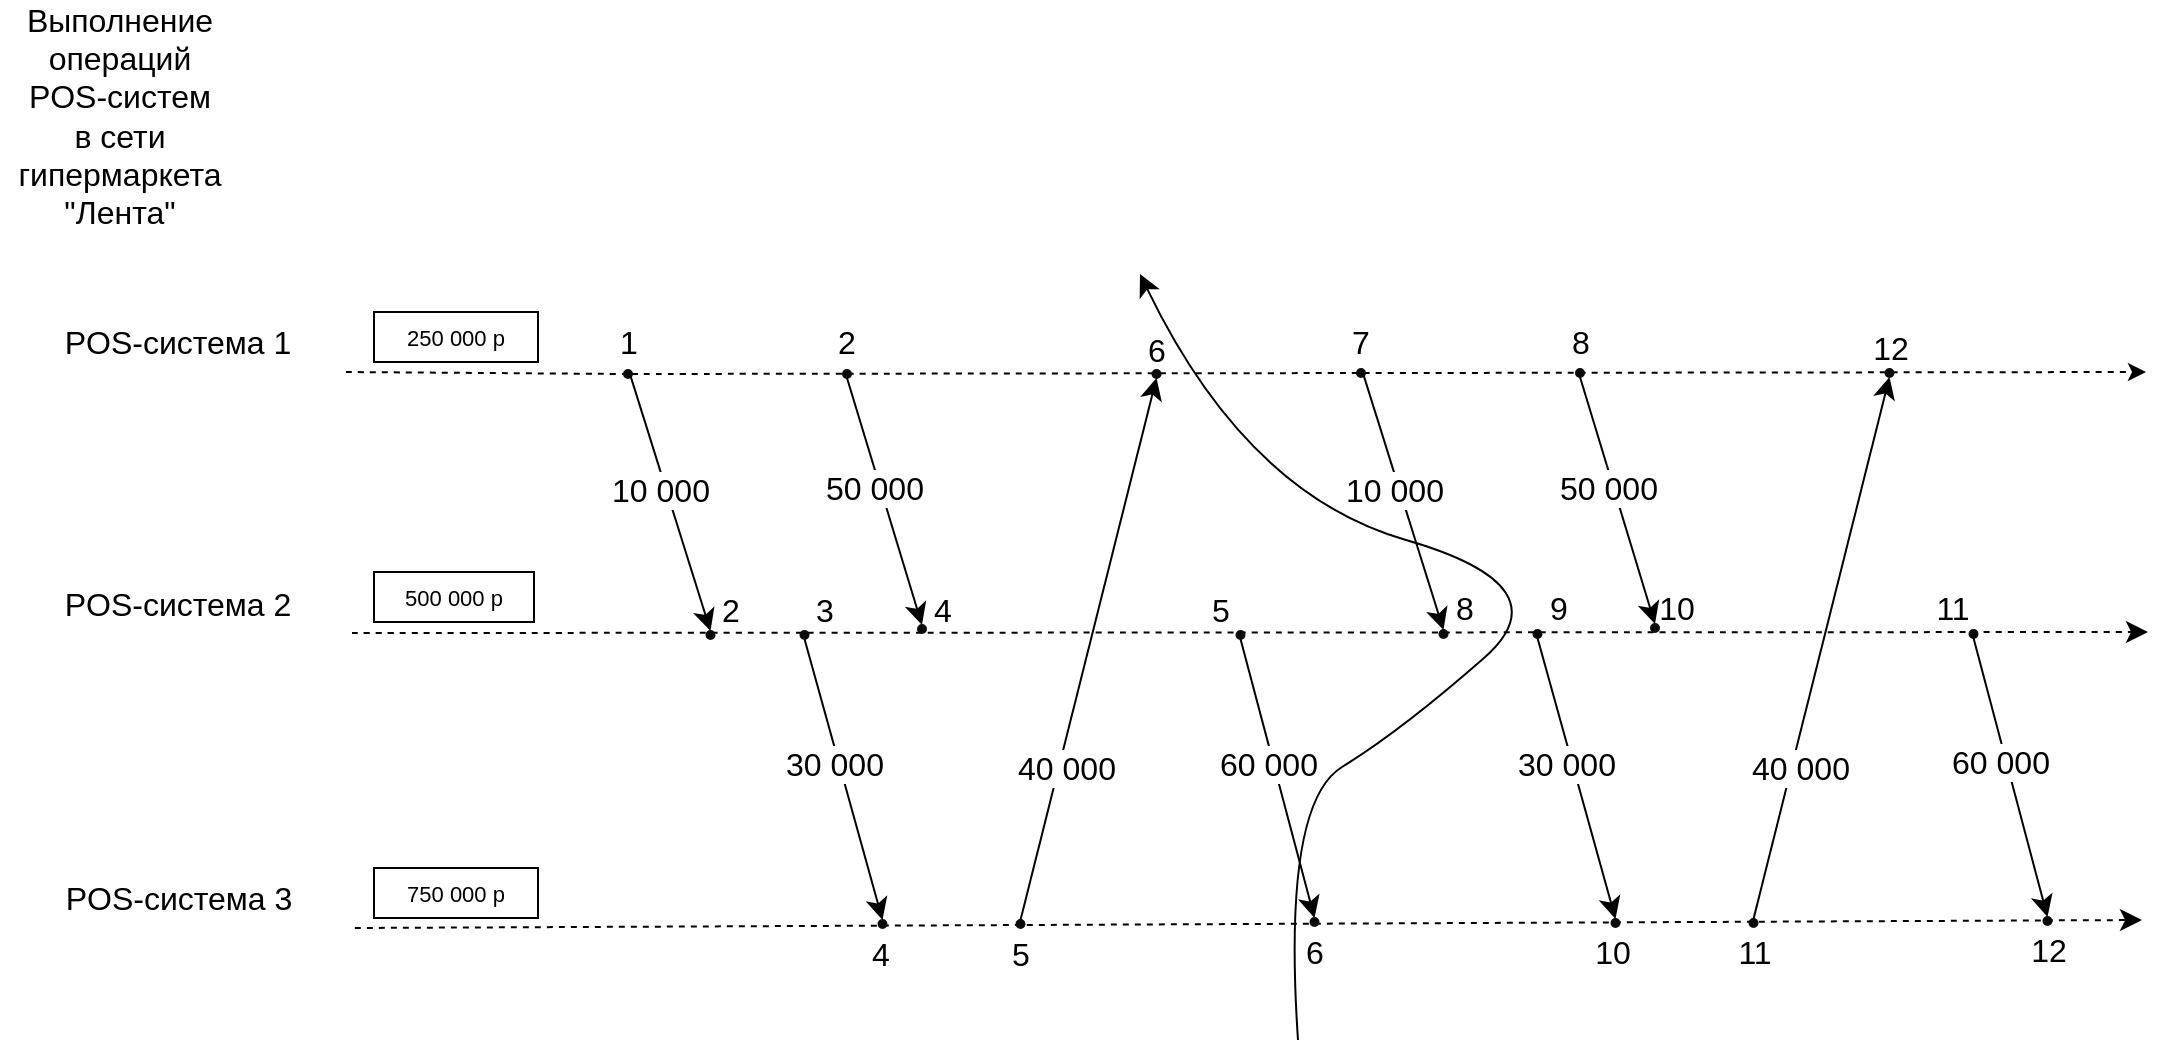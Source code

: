 <mxfile version="22.1.0" type="github">
  <diagram name="Страница — 1" id="NMWHRkzdmEGa4B4FHmXb">
    <mxGraphModel dx="1756" dy="1235" grid="0" gridSize="10" guides="1" tooltips="1" connect="1" arrows="1" fold="1" page="0" pageScale="1" pageWidth="827" pageHeight="1169" math="0" shadow="0">
      <root>
        <mxCell id="0" />
        <mxCell id="1" parent="0" />
        <mxCell id="l00xoZI11uzpc79A4xIt-2" value="POS-система 1" style="text;html=1;strokeColor=none;fillColor=none;align=center;verticalAlign=middle;whiteSpace=wrap;rounded=0;fontSize=16;" vertex="1" parent="1">
          <mxGeometry x="-236" y="22" width="168" height="30" as="geometry" />
        </mxCell>
        <mxCell id="l00xoZI11uzpc79A4xIt-3" value="POS-система 2" style="text;html=1;strokeColor=none;fillColor=none;align=center;verticalAlign=middle;whiteSpace=wrap;rounded=0;fontSize=16;" vertex="1" parent="1">
          <mxGeometry x="-239" y="152.5" width="174" height="30" as="geometry" />
        </mxCell>
        <mxCell id="l00xoZI11uzpc79A4xIt-4" value="POS-система 3" style="text;html=1;strokeColor=none;fillColor=none;align=center;verticalAlign=middle;whiteSpace=wrap;rounded=0;fontSize=16;" vertex="1" parent="1">
          <mxGeometry x="-240.44" y="300" width="176.87" height="30" as="geometry" />
        </mxCell>
        <mxCell id="l00xoZI11uzpc79A4xIt-6" value="" style="endArrow=classic;dashed=1;html=1;rounded=0;fontSize=12;curved=1;exitX=1;exitY=0.5;exitDx=0;exitDy=0;endFill=1;" edge="1" parent="1" source="l00xoZI11uzpc79A4xIt-17">
          <mxGeometry width="50" height="50" relative="1" as="geometry">
            <mxPoint x="-94" y="225" as="sourcePoint" />
            <mxPoint x="832" y="52" as="targetPoint" />
          </mxGeometry>
        </mxCell>
        <mxCell id="l00xoZI11uzpc79A4xIt-8" value="" style="endArrow=classic;dashed=1;html=1;rounded=0;fontSize=12;startSize=8;endSize=8;curved=1;exitX=1;exitY=1;exitDx=0;exitDy=0;endFill=1;" edge="1" parent="1" source="l00xoZI11uzpc79A4xIt-3">
          <mxGeometry width="50" height="50" relative="1" as="geometry">
            <mxPoint x="-38" y="182" as="sourcePoint" />
            <mxPoint x="833" y="182" as="targetPoint" />
          </mxGeometry>
        </mxCell>
        <mxCell id="l00xoZI11uzpc79A4xIt-10" value="" style="endArrow=classic;dashed=1;html=1;rounded=0;fontSize=12;startSize=8;endSize=8;exitX=1;exitY=1;exitDx=0;exitDy=0;endFill=1;" edge="1" parent="1" source="l00xoZI11uzpc79A4xIt-4">
          <mxGeometry width="50" height="50" relative="1" as="geometry">
            <mxPoint x="-15" y="332" as="sourcePoint" />
            <mxPoint x="830" y="326" as="targetPoint" />
          </mxGeometry>
        </mxCell>
        <mxCell id="l00xoZI11uzpc79A4xIt-13" value="500 000 р" style="rounded=0;whiteSpace=wrap;html=1;fontSize=11;" vertex="1" parent="1">
          <mxGeometry x="-54" y="152" width="80" height="25" as="geometry" />
        </mxCell>
        <mxCell id="l00xoZI11uzpc79A4xIt-14" value="250 000 р" style="rounded=0;whiteSpace=wrap;html=1;fontSize=11;" vertex="1" parent="1">
          <mxGeometry x="-54" y="22" width="82" height="25" as="geometry" />
        </mxCell>
        <mxCell id="l00xoZI11uzpc79A4xIt-15" value="750 000 р" style="rounded=0;whiteSpace=wrap;html=1;fontSize=11;" vertex="1" parent="1">
          <mxGeometry x="-54" y="300" width="82" height="25" as="geometry" />
        </mxCell>
        <mxCell id="l00xoZI11uzpc79A4xIt-20" value="" style="endArrow=none;dashed=1;html=1;rounded=0;fontSize=12;curved=1;exitX=1;exitY=1;exitDx=0;exitDy=0;endFill=0;entryX=0;entryY=0.5;entryDx=0;entryDy=0;" edge="1" parent="1" source="l00xoZI11uzpc79A4xIt-2" target="l00xoZI11uzpc79A4xIt-17">
          <mxGeometry width="50" height="50" relative="1" as="geometry">
            <mxPoint x="-64" y="52" as="sourcePoint" />
            <mxPoint x="840" y="52" as="targetPoint" />
          </mxGeometry>
        </mxCell>
        <mxCell id="l00xoZI11uzpc79A4xIt-17" value="" style="ellipse;whiteSpace=wrap;html=1;aspect=fixed;fontSize=16;fillColor=#0a0a0a;strokeColor=#0d0d0d;fontColor=#ffffff;" vertex="1" parent="1">
          <mxGeometry x="71" y="51" width="4" height="4" as="geometry" />
        </mxCell>
        <mxCell id="l00xoZI11uzpc79A4xIt-21" value="1" style="text;html=1;strokeColor=none;fillColor=none;align=center;verticalAlign=middle;whiteSpace=wrap;rounded=0;fontSize=16;" vertex="1" parent="1">
          <mxGeometry x="64.5" y="30.5" width="17" height="13" as="geometry" />
        </mxCell>
        <mxCell id="l00xoZI11uzpc79A4xIt-22" value="" style="ellipse;whiteSpace=wrap;html=1;aspect=fixed;fontSize=16;fillColor=#0a0a0a;strokeColor=#0d0d0d;fontColor=#ffffff;" vertex="1" parent="1">
          <mxGeometry x="180.5" y="51" width="4" height="4" as="geometry" />
        </mxCell>
        <mxCell id="l00xoZI11uzpc79A4xIt-23" value="2" style="text;html=1;strokeColor=none;fillColor=none;align=center;verticalAlign=middle;whiteSpace=wrap;rounded=0;fontSize=16;" vertex="1" parent="1">
          <mxGeometry x="174.25" y="30.5" width="16.5" height="13" as="geometry" />
        </mxCell>
        <mxCell id="l00xoZI11uzpc79A4xIt-25" value="" style="ellipse;whiteSpace=wrap;html=1;aspect=fixed;fontSize=16;fillColor=#0a0a0a;strokeColor=#0d0d0d;fontColor=#ffffff;" vertex="1" parent="1">
          <mxGeometry x="112.25" y="181.5" width="4" height="4" as="geometry" />
        </mxCell>
        <mxCell id="l00xoZI11uzpc79A4xIt-26" value="2" style="text;html=1;strokeColor=none;fillColor=none;align=center;verticalAlign=middle;whiteSpace=wrap;rounded=0;fontSize=16;" vertex="1" parent="1">
          <mxGeometry x="116.25" y="164" width="16.5" height="13" as="geometry" />
        </mxCell>
        <mxCell id="l00xoZI11uzpc79A4xIt-31" value="Выполнение операций POS-систем в сети гипермаркета &quot;Лента&quot;" style="text;html=1;strokeColor=none;fillColor=none;align=center;verticalAlign=middle;whiteSpace=wrap;rounded=0;fontSize=16;" vertex="1" parent="1">
          <mxGeometry x="-211" y="-91" width="60" height="30" as="geometry" />
        </mxCell>
        <mxCell id="l00xoZI11uzpc79A4xIt-34" value="" style="ellipse;whiteSpace=wrap;html=1;aspect=fixed;fontSize=16;fillColor=#0a0a0a;strokeColor=#0d0d0d;fontColor=#ffffff;" vertex="1" parent="1">
          <mxGeometry x="159.25" y="181.5" width="4" height="4" as="geometry" />
        </mxCell>
        <mxCell id="l00xoZI11uzpc79A4xIt-35" value="3" style="text;html=1;strokeColor=none;fillColor=none;align=center;verticalAlign=middle;whiteSpace=wrap;rounded=0;fontSize=16;" vertex="1" parent="1">
          <mxGeometry x="163.25" y="164" width="16.5" height="13" as="geometry" />
        </mxCell>
        <mxCell id="l00xoZI11uzpc79A4xIt-36" value="" style="ellipse;whiteSpace=wrap;html=1;aspect=fixed;fontSize=16;fillColor=#0a0a0a;strokeColor=#0d0d0d;fontColor=#ffffff;" vertex="1" parent="1">
          <mxGeometry x="198.25" y="326" width="4" height="4" as="geometry" />
        </mxCell>
        <mxCell id="l00xoZI11uzpc79A4xIt-37" value="4" style="text;html=1;strokeColor=none;fillColor=none;align=center;verticalAlign=middle;whiteSpace=wrap;rounded=0;fontSize=16;" vertex="1" parent="1">
          <mxGeometry x="190.75" y="336" width="16.5" height="13" as="geometry" />
        </mxCell>
        <mxCell id="l00xoZI11uzpc79A4xIt-39" value="4" style="text;html=1;strokeColor=none;fillColor=none;align=center;verticalAlign=middle;whiteSpace=wrap;rounded=0;fontSize=16;" vertex="1" parent="1">
          <mxGeometry x="222" y="164" width="16.5" height="13" as="geometry" />
        </mxCell>
        <mxCell id="l00xoZI11uzpc79A4xIt-40" value="" style="ellipse;whiteSpace=wrap;html=1;aspect=fixed;fontSize=16;fillColor=#0a0a0a;strokeColor=#0d0d0d;fontColor=#ffffff;" vertex="1" parent="1">
          <mxGeometry x="267.25" y="326" width="4" height="4" as="geometry" />
        </mxCell>
        <mxCell id="l00xoZI11uzpc79A4xIt-41" value="5" style="text;html=1;strokeColor=none;fillColor=none;align=center;verticalAlign=middle;whiteSpace=wrap;rounded=0;fontSize=16;" vertex="1" parent="1">
          <mxGeometry x="261" y="336" width="16.5" height="13" as="geometry" />
        </mxCell>
        <mxCell id="l00xoZI11uzpc79A4xIt-42" value="" style="ellipse;whiteSpace=wrap;html=1;aspect=fixed;fontSize=16;fillColor=#0a0a0a;strokeColor=#0d0d0d;fontColor=#ffffff;" vertex="1" parent="1">
          <mxGeometry x="377.25" y="181.5" width="4" height="4" as="geometry" />
        </mxCell>
        <mxCell id="l00xoZI11uzpc79A4xIt-43" value="5" style="text;html=1;strokeColor=none;fillColor=none;align=center;verticalAlign=middle;whiteSpace=wrap;rounded=0;fontSize=16;" vertex="1" parent="1">
          <mxGeometry x="360.75" y="164" width="16.5" height="13" as="geometry" />
        </mxCell>
        <mxCell id="l00xoZI11uzpc79A4xIt-44" value="" style="ellipse;whiteSpace=wrap;html=1;aspect=fixed;fontSize=16;fillColor=#0a0a0a;strokeColor=#0d0d0d;fontColor=#ffffff;" vertex="1" parent="1">
          <mxGeometry x="335.25" y="51" width="4" height="4" as="geometry" />
        </mxCell>
        <mxCell id="l00xoZI11uzpc79A4xIt-45" value="6" style="text;html=1;strokeColor=none;fillColor=none;align=center;verticalAlign=middle;whiteSpace=wrap;rounded=0;fontSize=16;" vertex="1" parent="1">
          <mxGeometry x="329" y="34" width="16.5" height="13" as="geometry" />
        </mxCell>
        <mxCell id="l00xoZI11uzpc79A4xIt-48" value="" style="endArrow=classic;html=1;rounded=0;fontSize=12;startSize=8;endSize=8;curved=1;exitX=1;exitY=1;exitDx=0;exitDy=0;entryX=0.5;entryY=0;entryDx=0;entryDy=0;" edge="1" parent="1" source="l00xoZI11uzpc79A4xIt-17" target="l00xoZI11uzpc79A4xIt-25">
          <mxGeometry relative="1" as="geometry">
            <mxPoint x="250" y="152" as="sourcePoint" />
            <mxPoint x="350" y="152" as="targetPoint" />
          </mxGeometry>
        </mxCell>
        <mxCell id="l00xoZI11uzpc79A4xIt-53" value="10 000" style="edgeLabel;html=1;align=center;verticalAlign=middle;resizable=0;points=[];fontSize=16;" vertex="1" connectable="0" parent="l00xoZI11uzpc79A4xIt-48">
          <mxGeometry x="-0.123" y="-3" relative="1" as="geometry">
            <mxPoint as="offset" />
          </mxGeometry>
        </mxCell>
        <mxCell id="l00xoZI11uzpc79A4xIt-55" value="" style="endArrow=classic;html=1;rounded=0;fontSize=12;startSize=8;endSize=8;curved=1;exitX=0.5;exitY=1;exitDx=0;exitDy=0;entryX=0.5;entryY=0;entryDx=0;entryDy=0;" edge="1" parent="1" source="l00xoZI11uzpc79A4xIt-38">
          <mxGeometry relative="1" as="geometry">
            <mxPoint x="180.5" y="55" as="sourcePoint" />
            <mxPoint x="220.5" y="183" as="targetPoint" />
          </mxGeometry>
        </mxCell>
        <mxCell id="l00xoZI11uzpc79A4xIt-57" value="" style="endArrow=classic;html=1;rounded=0;fontSize=12;startSize=8;endSize=8;curved=1;exitX=0.5;exitY=1;exitDx=0;exitDy=0;entryX=0.5;entryY=0;entryDx=0;entryDy=0;" edge="1" parent="1" source="l00xoZI11uzpc79A4xIt-22" target="l00xoZI11uzpc79A4xIt-38">
          <mxGeometry relative="1" as="geometry">
            <mxPoint x="183" y="55" as="sourcePoint" />
            <mxPoint x="220.5" y="183" as="targetPoint" />
          </mxGeometry>
        </mxCell>
        <mxCell id="l00xoZI11uzpc79A4xIt-58" value="50 000" style="edgeLabel;html=1;align=center;verticalAlign=middle;resizable=0;points=[];fontSize=16;" vertex="1" connectable="0" parent="l00xoZI11uzpc79A4xIt-57">
          <mxGeometry x="-0.123" y="-3" relative="1" as="geometry">
            <mxPoint as="offset" />
          </mxGeometry>
        </mxCell>
        <mxCell id="l00xoZI11uzpc79A4xIt-38" value="" style="ellipse;whiteSpace=wrap;html=1;aspect=fixed;fontSize=16;fillColor=#0a0a0a;strokeColor=#0d0d0d;fontColor=#ffffff;" vertex="1" parent="1">
          <mxGeometry x="218" y="178.5" width="4" height="4" as="geometry" />
        </mxCell>
        <mxCell id="l00xoZI11uzpc79A4xIt-59" value="" style="endArrow=classic;html=1;rounded=0;fontSize=12;startSize=8;endSize=8;curved=1;exitX=0.5;exitY=1;exitDx=0;exitDy=0;entryX=0.5;entryY=0;entryDx=0;entryDy=0;" edge="1" parent="1" source="l00xoZI11uzpc79A4xIt-34" target="l00xoZI11uzpc79A4xIt-36">
          <mxGeometry relative="1" as="geometry">
            <mxPoint x="162.25" y="182.5" as="sourcePoint" />
            <mxPoint x="202.25" y="310.5" as="targetPoint" />
          </mxGeometry>
        </mxCell>
        <mxCell id="l00xoZI11uzpc79A4xIt-60" value="30 000" style="edgeLabel;html=1;align=center;verticalAlign=middle;resizable=0;points=[];fontSize=16;" vertex="1" connectable="0" parent="l00xoZI11uzpc79A4xIt-59">
          <mxGeometry x="-0.123" y="-3" relative="1" as="geometry">
            <mxPoint as="offset" />
          </mxGeometry>
        </mxCell>
        <mxCell id="l00xoZI11uzpc79A4xIt-61" value="" style="endArrow=classic;html=1;rounded=0;fontSize=12;startSize=8;endSize=8;curved=1;entryX=0.5;entryY=1;entryDx=0;entryDy=0;exitX=0.5;exitY=0;exitDx=0;exitDy=0;" edge="1" parent="1" source="l00xoZI11uzpc79A4xIt-40" target="l00xoZI11uzpc79A4xIt-44">
          <mxGeometry relative="1" as="geometry">
            <mxPoint x="269" y="325" as="sourcePoint" />
            <mxPoint x="325" y="73.636" as="targetPoint" />
            <Array as="points">
              <mxPoint x="292" y="236" />
            </Array>
          </mxGeometry>
        </mxCell>
        <mxCell id="l00xoZI11uzpc79A4xIt-62" value="40 000" style="edgeLabel;html=1;align=center;verticalAlign=middle;resizable=0;points=[];fontSize=16;" vertex="1" connectable="0" parent="l00xoZI11uzpc79A4xIt-61">
          <mxGeometry x="-0.123" y="-3" relative="1" as="geometry">
            <mxPoint x="-10" y="42" as="offset" />
          </mxGeometry>
        </mxCell>
        <mxCell id="l00xoZI11uzpc79A4xIt-63" value="" style="endArrow=classic;html=1;rounded=0;fontSize=12;startSize=8;endSize=8;curved=1;exitX=0.5;exitY=1;exitDx=0;exitDy=0;entryX=0.5;entryY=0;entryDx=0;entryDy=0;" edge="1" parent="1" source="l00xoZI11uzpc79A4xIt-42" target="l00xoZI11uzpc79A4xIt-65">
          <mxGeometry relative="1" as="geometry">
            <mxPoint x="377.25" y="186" as="sourcePoint" />
            <mxPoint x="416.25" y="326" as="targetPoint" />
          </mxGeometry>
        </mxCell>
        <mxCell id="l00xoZI11uzpc79A4xIt-64" value="60 000" style="edgeLabel;html=1;align=center;verticalAlign=middle;resizable=0;points=[];fontSize=16;" vertex="1" connectable="0" parent="l00xoZI11uzpc79A4xIt-63">
          <mxGeometry x="-0.123" y="-3" relative="1" as="geometry">
            <mxPoint as="offset" />
          </mxGeometry>
        </mxCell>
        <mxCell id="l00xoZI11uzpc79A4xIt-65" value="" style="ellipse;whiteSpace=wrap;html=1;aspect=fixed;fontSize=16;fillColor=#0a0a0a;strokeColor=#0d0d0d;fontColor=#ffffff;" vertex="1" parent="1">
          <mxGeometry x="414.25" y="325" width="4" height="4" as="geometry" />
        </mxCell>
        <mxCell id="l00xoZI11uzpc79A4xIt-66" value="6" style="text;html=1;strokeColor=none;fillColor=none;align=center;verticalAlign=middle;whiteSpace=wrap;rounded=0;fontSize=16;" vertex="1" parent="1">
          <mxGeometry x="408" y="335" width="16.5" height="13" as="geometry" />
        </mxCell>
        <mxCell id="l00xoZI11uzpc79A4xIt-98" value="" style="ellipse;whiteSpace=wrap;html=1;aspect=fixed;fontSize=16;fillColor=#0a0a0a;strokeColor=#0d0d0d;fontColor=#ffffff;" vertex="1" parent="1">
          <mxGeometry x="437.5" y="50.5" width="4" height="4" as="geometry" />
        </mxCell>
        <mxCell id="l00xoZI11uzpc79A4xIt-99" value="7" style="text;html=1;strokeColor=none;fillColor=none;align=center;verticalAlign=middle;whiteSpace=wrap;rounded=0;fontSize=16;" vertex="1" parent="1">
          <mxGeometry x="431" y="30" width="17" height="13" as="geometry" />
        </mxCell>
        <mxCell id="l00xoZI11uzpc79A4xIt-100" value="" style="ellipse;whiteSpace=wrap;html=1;aspect=fixed;fontSize=16;fillColor=#0a0a0a;strokeColor=#0d0d0d;fontColor=#ffffff;" vertex="1" parent="1">
          <mxGeometry x="547" y="50.5" width="4" height="4" as="geometry" />
        </mxCell>
        <mxCell id="l00xoZI11uzpc79A4xIt-101" value="8" style="text;html=1;strokeColor=none;fillColor=none;align=center;verticalAlign=middle;whiteSpace=wrap;rounded=0;fontSize=16;" vertex="1" parent="1">
          <mxGeometry x="540.75" y="30" width="16.5" height="13" as="geometry" />
        </mxCell>
        <mxCell id="l00xoZI11uzpc79A4xIt-102" value="" style="ellipse;whiteSpace=wrap;html=1;aspect=fixed;fontSize=16;fillColor=#0a0a0a;strokeColor=#0d0d0d;fontColor=#ffffff;" vertex="1" parent="1">
          <mxGeometry x="478.75" y="181" width="4" height="4" as="geometry" />
        </mxCell>
        <mxCell id="l00xoZI11uzpc79A4xIt-103" value="8" style="text;html=1;strokeColor=none;fillColor=none;align=center;verticalAlign=middle;whiteSpace=wrap;rounded=0;fontSize=16;" vertex="1" parent="1">
          <mxGeometry x="482.75" y="163.5" width="16.5" height="13" as="geometry" />
        </mxCell>
        <mxCell id="l00xoZI11uzpc79A4xIt-104" value="" style="ellipse;whiteSpace=wrap;html=1;aspect=fixed;fontSize=16;fillColor=#0a0a0a;strokeColor=#0d0d0d;fontColor=#ffffff;" vertex="1" parent="1">
          <mxGeometry x="525.75" y="181" width="4" height="4" as="geometry" />
        </mxCell>
        <mxCell id="l00xoZI11uzpc79A4xIt-105" value="9" style="text;html=1;strokeColor=none;fillColor=none;align=center;verticalAlign=middle;whiteSpace=wrap;rounded=0;fontSize=16;" vertex="1" parent="1">
          <mxGeometry x="529.75" y="163.5" width="16.5" height="13" as="geometry" />
        </mxCell>
        <mxCell id="l00xoZI11uzpc79A4xIt-106" value="" style="ellipse;whiteSpace=wrap;html=1;aspect=fixed;fontSize=16;fillColor=#0a0a0a;strokeColor=#0d0d0d;fontColor=#ffffff;" vertex="1" parent="1">
          <mxGeometry x="564.75" y="325.5" width="4" height="4" as="geometry" />
        </mxCell>
        <mxCell id="l00xoZI11uzpc79A4xIt-107" value="10" style="text;html=1;strokeColor=none;fillColor=none;align=center;verticalAlign=middle;whiteSpace=wrap;rounded=0;fontSize=16;" vertex="1" parent="1">
          <mxGeometry x="557.25" y="335.5" width="16.5" height="13" as="geometry" />
        </mxCell>
        <mxCell id="l00xoZI11uzpc79A4xIt-108" value="10" style="text;html=1;strokeColor=none;fillColor=none;align=center;verticalAlign=middle;whiteSpace=wrap;rounded=0;fontSize=16;" vertex="1" parent="1">
          <mxGeometry x="588.5" y="163.5" width="16.5" height="13" as="geometry" />
        </mxCell>
        <mxCell id="l00xoZI11uzpc79A4xIt-109" value="" style="ellipse;whiteSpace=wrap;html=1;aspect=fixed;fontSize=16;fillColor=#0a0a0a;strokeColor=#0d0d0d;fontColor=#ffffff;" vertex="1" parent="1">
          <mxGeometry x="633.75" y="325.5" width="4" height="4" as="geometry" />
        </mxCell>
        <mxCell id="l00xoZI11uzpc79A4xIt-110" value="11" style="text;html=1;strokeColor=none;fillColor=none;align=center;verticalAlign=middle;whiteSpace=wrap;rounded=0;fontSize=16;" vertex="1" parent="1">
          <mxGeometry x="627.5" y="335.5" width="16.5" height="13" as="geometry" />
        </mxCell>
        <mxCell id="l00xoZI11uzpc79A4xIt-111" value="" style="ellipse;whiteSpace=wrap;html=1;aspect=fixed;fontSize=16;fillColor=#0a0a0a;strokeColor=#0d0d0d;fontColor=#ffffff;" vertex="1" parent="1">
          <mxGeometry x="743.75" y="181" width="4" height="4" as="geometry" />
        </mxCell>
        <mxCell id="l00xoZI11uzpc79A4xIt-112" value="11" style="text;html=1;strokeColor=none;fillColor=none;align=center;verticalAlign=middle;whiteSpace=wrap;rounded=0;fontSize=16;" vertex="1" parent="1">
          <mxGeometry x="727.25" y="163.5" width="16.5" height="13.5" as="geometry" />
        </mxCell>
        <mxCell id="l00xoZI11uzpc79A4xIt-113" value="" style="ellipse;whiteSpace=wrap;html=1;aspect=fixed;fontSize=16;fillColor=#0a0a0a;strokeColor=#0d0d0d;fontColor=#ffffff;" vertex="1" parent="1">
          <mxGeometry x="701.75" y="50.5" width="4" height="4" as="geometry" />
        </mxCell>
        <mxCell id="l00xoZI11uzpc79A4xIt-114" value="12" style="text;html=1;strokeColor=none;fillColor=none;align=center;verticalAlign=middle;whiteSpace=wrap;rounded=0;fontSize=16;" vertex="1" parent="1">
          <mxGeometry x="695.5" y="33.5" width="16.5" height="13" as="geometry" />
        </mxCell>
        <mxCell id="l00xoZI11uzpc79A4xIt-115" value="" style="endArrow=classic;html=1;rounded=0;fontSize=12;startSize=8;endSize=8;curved=1;exitX=1;exitY=1;exitDx=0;exitDy=0;entryX=0.5;entryY=0;entryDx=0;entryDy=0;" edge="1" parent="1" source="l00xoZI11uzpc79A4xIt-98" target="l00xoZI11uzpc79A4xIt-102">
          <mxGeometry relative="1" as="geometry">
            <mxPoint x="616.5" y="151.5" as="sourcePoint" />
            <mxPoint x="716.5" y="151.5" as="targetPoint" />
          </mxGeometry>
        </mxCell>
        <mxCell id="l00xoZI11uzpc79A4xIt-116" value="10 000" style="edgeLabel;html=1;align=center;verticalAlign=middle;resizable=0;points=[];fontSize=16;" vertex="1" connectable="0" parent="l00xoZI11uzpc79A4xIt-115">
          <mxGeometry x="-0.123" y="-3" relative="1" as="geometry">
            <mxPoint as="offset" />
          </mxGeometry>
        </mxCell>
        <mxCell id="l00xoZI11uzpc79A4xIt-117" value="" style="endArrow=classic;html=1;rounded=0;fontSize=12;startSize=8;endSize=8;curved=1;exitX=0.5;exitY=1;exitDx=0;exitDy=0;entryX=0.5;entryY=0;entryDx=0;entryDy=0;" edge="1" parent="1" source="l00xoZI11uzpc79A4xIt-120">
          <mxGeometry relative="1" as="geometry">
            <mxPoint x="547" y="54.5" as="sourcePoint" />
            <mxPoint x="587" y="182.5" as="targetPoint" />
          </mxGeometry>
        </mxCell>
        <mxCell id="l00xoZI11uzpc79A4xIt-118" value="" style="endArrow=classic;html=1;rounded=0;fontSize=12;startSize=8;endSize=8;curved=1;exitX=0.5;exitY=1;exitDx=0;exitDy=0;entryX=0.5;entryY=0;entryDx=0;entryDy=0;" edge="1" parent="1" source="l00xoZI11uzpc79A4xIt-100" target="l00xoZI11uzpc79A4xIt-120">
          <mxGeometry relative="1" as="geometry">
            <mxPoint x="549.5" y="54.5" as="sourcePoint" />
            <mxPoint x="587" y="182.5" as="targetPoint" />
          </mxGeometry>
        </mxCell>
        <mxCell id="l00xoZI11uzpc79A4xIt-119" value="50 000" style="edgeLabel;html=1;align=center;verticalAlign=middle;resizable=0;points=[];fontSize=16;" vertex="1" connectable="0" parent="l00xoZI11uzpc79A4xIt-118">
          <mxGeometry x="-0.123" y="-3" relative="1" as="geometry">
            <mxPoint as="offset" />
          </mxGeometry>
        </mxCell>
        <mxCell id="l00xoZI11uzpc79A4xIt-120" value="" style="ellipse;whiteSpace=wrap;html=1;aspect=fixed;fontSize=16;fillColor=#0a0a0a;strokeColor=#0d0d0d;fontColor=#ffffff;" vertex="1" parent="1">
          <mxGeometry x="584.5" y="178" width="4" height="4" as="geometry" />
        </mxCell>
        <mxCell id="l00xoZI11uzpc79A4xIt-121" value="" style="endArrow=classic;html=1;rounded=0;fontSize=12;startSize=8;endSize=8;curved=1;exitX=0.5;exitY=1;exitDx=0;exitDy=0;entryX=0.5;entryY=0;entryDx=0;entryDy=0;" edge="1" parent="1" source="l00xoZI11uzpc79A4xIt-104" target="l00xoZI11uzpc79A4xIt-106">
          <mxGeometry relative="1" as="geometry">
            <mxPoint x="528.75" y="182" as="sourcePoint" />
            <mxPoint x="568.75" y="310" as="targetPoint" />
          </mxGeometry>
        </mxCell>
        <mxCell id="l00xoZI11uzpc79A4xIt-122" value="30 000" style="edgeLabel;html=1;align=center;verticalAlign=middle;resizable=0;points=[];fontSize=16;" vertex="1" connectable="0" parent="l00xoZI11uzpc79A4xIt-121">
          <mxGeometry x="-0.123" y="-3" relative="1" as="geometry">
            <mxPoint as="offset" />
          </mxGeometry>
        </mxCell>
        <mxCell id="l00xoZI11uzpc79A4xIt-123" value="" style="endArrow=classic;html=1;rounded=0;fontSize=12;startSize=8;endSize=8;curved=1;entryX=0.5;entryY=1;entryDx=0;entryDy=0;exitX=0.5;exitY=0;exitDx=0;exitDy=0;" edge="1" parent="1" source="l00xoZI11uzpc79A4xIt-109" target="l00xoZI11uzpc79A4xIt-113">
          <mxGeometry relative="1" as="geometry">
            <mxPoint x="635.5" y="324.5" as="sourcePoint" />
            <mxPoint x="691.5" y="73.136" as="targetPoint" />
            <Array as="points">
              <mxPoint x="658.5" y="235.5" />
            </Array>
          </mxGeometry>
        </mxCell>
        <mxCell id="l00xoZI11uzpc79A4xIt-124" value="40 000" style="edgeLabel;html=1;align=center;verticalAlign=middle;resizable=0;points=[];fontSize=16;" vertex="1" connectable="0" parent="l00xoZI11uzpc79A4xIt-123">
          <mxGeometry x="-0.123" y="-3" relative="1" as="geometry">
            <mxPoint x="-10" y="42" as="offset" />
          </mxGeometry>
        </mxCell>
        <mxCell id="l00xoZI11uzpc79A4xIt-125" value="" style="endArrow=classic;html=1;rounded=0;fontSize=12;startSize=8;endSize=8;curved=1;exitX=0.5;exitY=1;exitDx=0;exitDy=0;entryX=0.5;entryY=0;entryDx=0;entryDy=0;" edge="1" parent="1" source="l00xoZI11uzpc79A4xIt-111" target="l00xoZI11uzpc79A4xIt-127">
          <mxGeometry relative="1" as="geometry">
            <mxPoint x="743.75" y="185.5" as="sourcePoint" />
            <mxPoint x="782.75" y="325.5" as="targetPoint" />
          </mxGeometry>
        </mxCell>
        <mxCell id="l00xoZI11uzpc79A4xIt-126" value="60 000" style="edgeLabel;html=1;align=center;verticalAlign=middle;resizable=0;points=[];fontSize=16;" vertex="1" connectable="0" parent="l00xoZI11uzpc79A4xIt-125">
          <mxGeometry x="-0.123" y="-3" relative="1" as="geometry">
            <mxPoint as="offset" />
          </mxGeometry>
        </mxCell>
        <mxCell id="l00xoZI11uzpc79A4xIt-127" value="" style="ellipse;whiteSpace=wrap;html=1;aspect=fixed;fontSize=16;fillColor=#0a0a0a;strokeColor=#0d0d0d;fontColor=#ffffff;" vertex="1" parent="1">
          <mxGeometry x="780.75" y="324.5" width="4" height="4" as="geometry" />
        </mxCell>
        <mxCell id="l00xoZI11uzpc79A4xIt-128" value="12" style="text;html=1;strokeColor=none;fillColor=none;align=center;verticalAlign=middle;whiteSpace=wrap;rounded=0;fontSize=16;" vertex="1" parent="1">
          <mxGeometry x="774.5" y="334.5" width="16.5" height="13" as="geometry" />
        </mxCell>
        <mxCell id="l00xoZI11uzpc79A4xIt-132" value="" style="curved=1;endArrow=classic;html=1;rounded=0;fontSize=12;startSize=8;endSize=8;" edge="1" parent="1">
          <mxGeometry width="50" height="50" relative="1" as="geometry">
            <mxPoint x="408" y="386" as="sourcePoint" />
            <mxPoint x="329" y="3" as="targetPoint" />
            <Array as="points">
              <mxPoint x="400" y="268" />
              <mxPoint x="460" y="231" />
              <mxPoint x="542" y="159" />
              <mxPoint x="382" y="113" />
            </Array>
          </mxGeometry>
        </mxCell>
      </root>
    </mxGraphModel>
  </diagram>
</mxfile>

